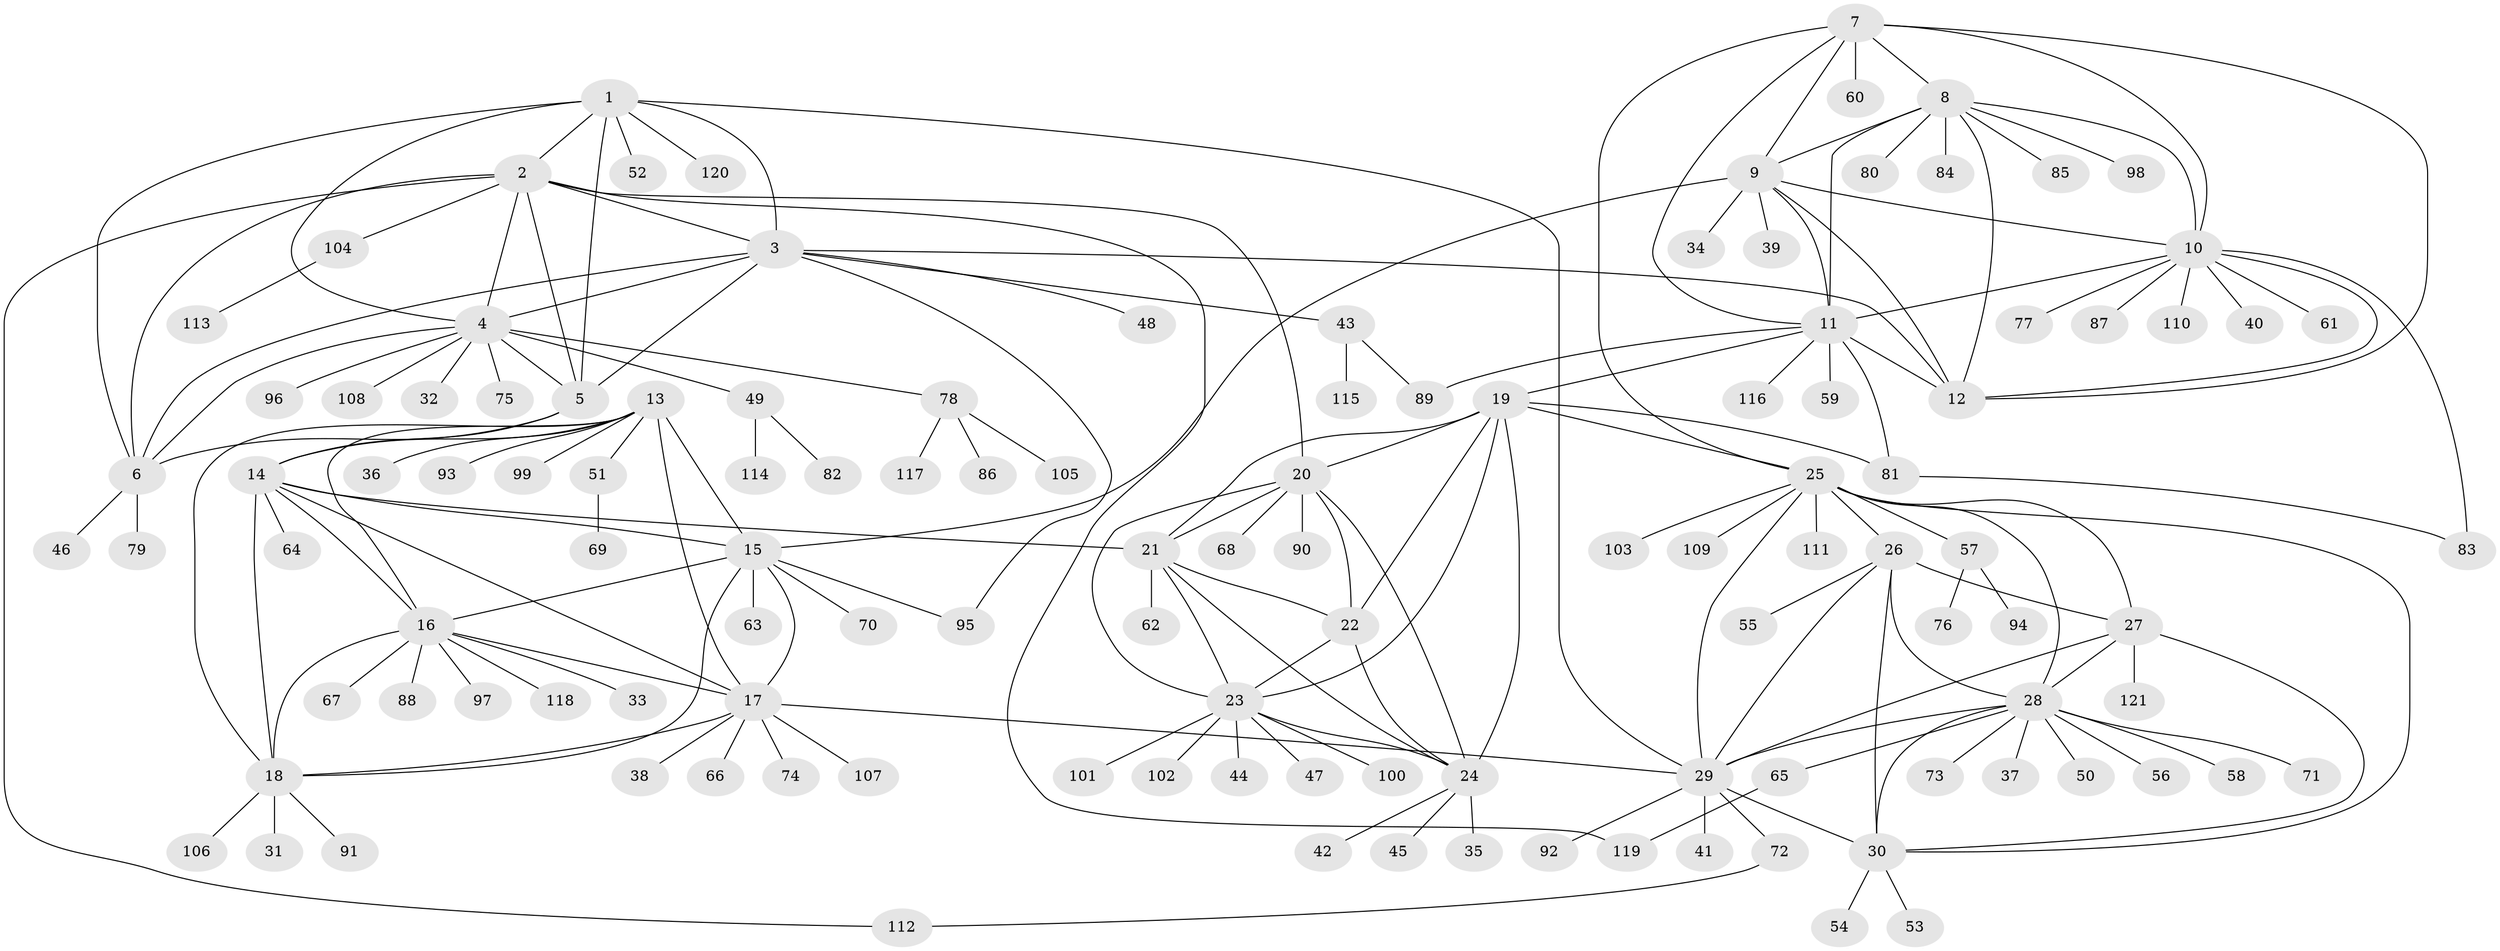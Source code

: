 // Generated by graph-tools (version 1.1) at 2025/37/03/09/25 02:37:40]
// undirected, 121 vertices, 182 edges
graph export_dot {
graph [start="1"]
  node [color=gray90,style=filled];
  1;
  2;
  3;
  4;
  5;
  6;
  7;
  8;
  9;
  10;
  11;
  12;
  13;
  14;
  15;
  16;
  17;
  18;
  19;
  20;
  21;
  22;
  23;
  24;
  25;
  26;
  27;
  28;
  29;
  30;
  31;
  32;
  33;
  34;
  35;
  36;
  37;
  38;
  39;
  40;
  41;
  42;
  43;
  44;
  45;
  46;
  47;
  48;
  49;
  50;
  51;
  52;
  53;
  54;
  55;
  56;
  57;
  58;
  59;
  60;
  61;
  62;
  63;
  64;
  65;
  66;
  67;
  68;
  69;
  70;
  71;
  72;
  73;
  74;
  75;
  76;
  77;
  78;
  79;
  80;
  81;
  82;
  83;
  84;
  85;
  86;
  87;
  88;
  89;
  90;
  91;
  92;
  93;
  94;
  95;
  96;
  97;
  98;
  99;
  100;
  101;
  102;
  103;
  104;
  105;
  106;
  107;
  108;
  109;
  110;
  111;
  112;
  113;
  114;
  115;
  116;
  117;
  118;
  119;
  120;
  121;
  1 -- 2;
  1 -- 3;
  1 -- 4;
  1 -- 5;
  1 -- 6;
  1 -- 29;
  1 -- 52;
  1 -- 120;
  2 -- 3;
  2 -- 4;
  2 -- 5;
  2 -- 6;
  2 -- 20;
  2 -- 104;
  2 -- 112;
  2 -- 119;
  3 -- 4;
  3 -- 5;
  3 -- 6;
  3 -- 12;
  3 -- 43;
  3 -- 48;
  3 -- 95;
  4 -- 5;
  4 -- 6;
  4 -- 32;
  4 -- 49;
  4 -- 75;
  4 -- 78;
  4 -- 96;
  4 -- 108;
  5 -- 6;
  5 -- 14;
  6 -- 46;
  6 -- 79;
  7 -- 8;
  7 -- 9;
  7 -- 10;
  7 -- 11;
  7 -- 12;
  7 -- 25;
  7 -- 60;
  8 -- 9;
  8 -- 10;
  8 -- 11;
  8 -- 12;
  8 -- 80;
  8 -- 84;
  8 -- 85;
  8 -- 98;
  9 -- 10;
  9 -- 11;
  9 -- 12;
  9 -- 15;
  9 -- 34;
  9 -- 39;
  10 -- 11;
  10 -- 12;
  10 -- 40;
  10 -- 61;
  10 -- 77;
  10 -- 83;
  10 -- 87;
  10 -- 110;
  11 -- 12;
  11 -- 19;
  11 -- 59;
  11 -- 81;
  11 -- 89;
  11 -- 116;
  13 -- 14;
  13 -- 15;
  13 -- 16;
  13 -- 17;
  13 -- 18;
  13 -- 36;
  13 -- 51;
  13 -- 93;
  13 -- 99;
  14 -- 15;
  14 -- 16;
  14 -- 17;
  14 -- 18;
  14 -- 21;
  14 -- 64;
  15 -- 16;
  15 -- 17;
  15 -- 18;
  15 -- 63;
  15 -- 70;
  15 -- 95;
  16 -- 17;
  16 -- 18;
  16 -- 33;
  16 -- 67;
  16 -- 88;
  16 -- 97;
  16 -- 118;
  17 -- 18;
  17 -- 29;
  17 -- 38;
  17 -- 66;
  17 -- 74;
  17 -- 107;
  18 -- 31;
  18 -- 91;
  18 -- 106;
  19 -- 20;
  19 -- 21;
  19 -- 22;
  19 -- 23;
  19 -- 24;
  19 -- 25;
  19 -- 81;
  20 -- 21;
  20 -- 22;
  20 -- 23;
  20 -- 24;
  20 -- 68;
  20 -- 90;
  21 -- 22;
  21 -- 23;
  21 -- 24;
  21 -- 62;
  22 -- 23;
  22 -- 24;
  23 -- 24;
  23 -- 44;
  23 -- 47;
  23 -- 100;
  23 -- 101;
  23 -- 102;
  24 -- 35;
  24 -- 42;
  24 -- 45;
  25 -- 26;
  25 -- 27;
  25 -- 28;
  25 -- 29;
  25 -- 30;
  25 -- 57;
  25 -- 103;
  25 -- 109;
  25 -- 111;
  26 -- 27;
  26 -- 28;
  26 -- 29;
  26 -- 30;
  26 -- 55;
  27 -- 28;
  27 -- 29;
  27 -- 30;
  27 -- 121;
  28 -- 29;
  28 -- 30;
  28 -- 37;
  28 -- 50;
  28 -- 56;
  28 -- 58;
  28 -- 65;
  28 -- 71;
  28 -- 73;
  29 -- 30;
  29 -- 41;
  29 -- 72;
  29 -- 92;
  30 -- 53;
  30 -- 54;
  43 -- 89;
  43 -- 115;
  49 -- 82;
  49 -- 114;
  51 -- 69;
  57 -- 76;
  57 -- 94;
  65 -- 119;
  72 -- 112;
  78 -- 86;
  78 -- 105;
  78 -- 117;
  81 -- 83;
  104 -- 113;
}
